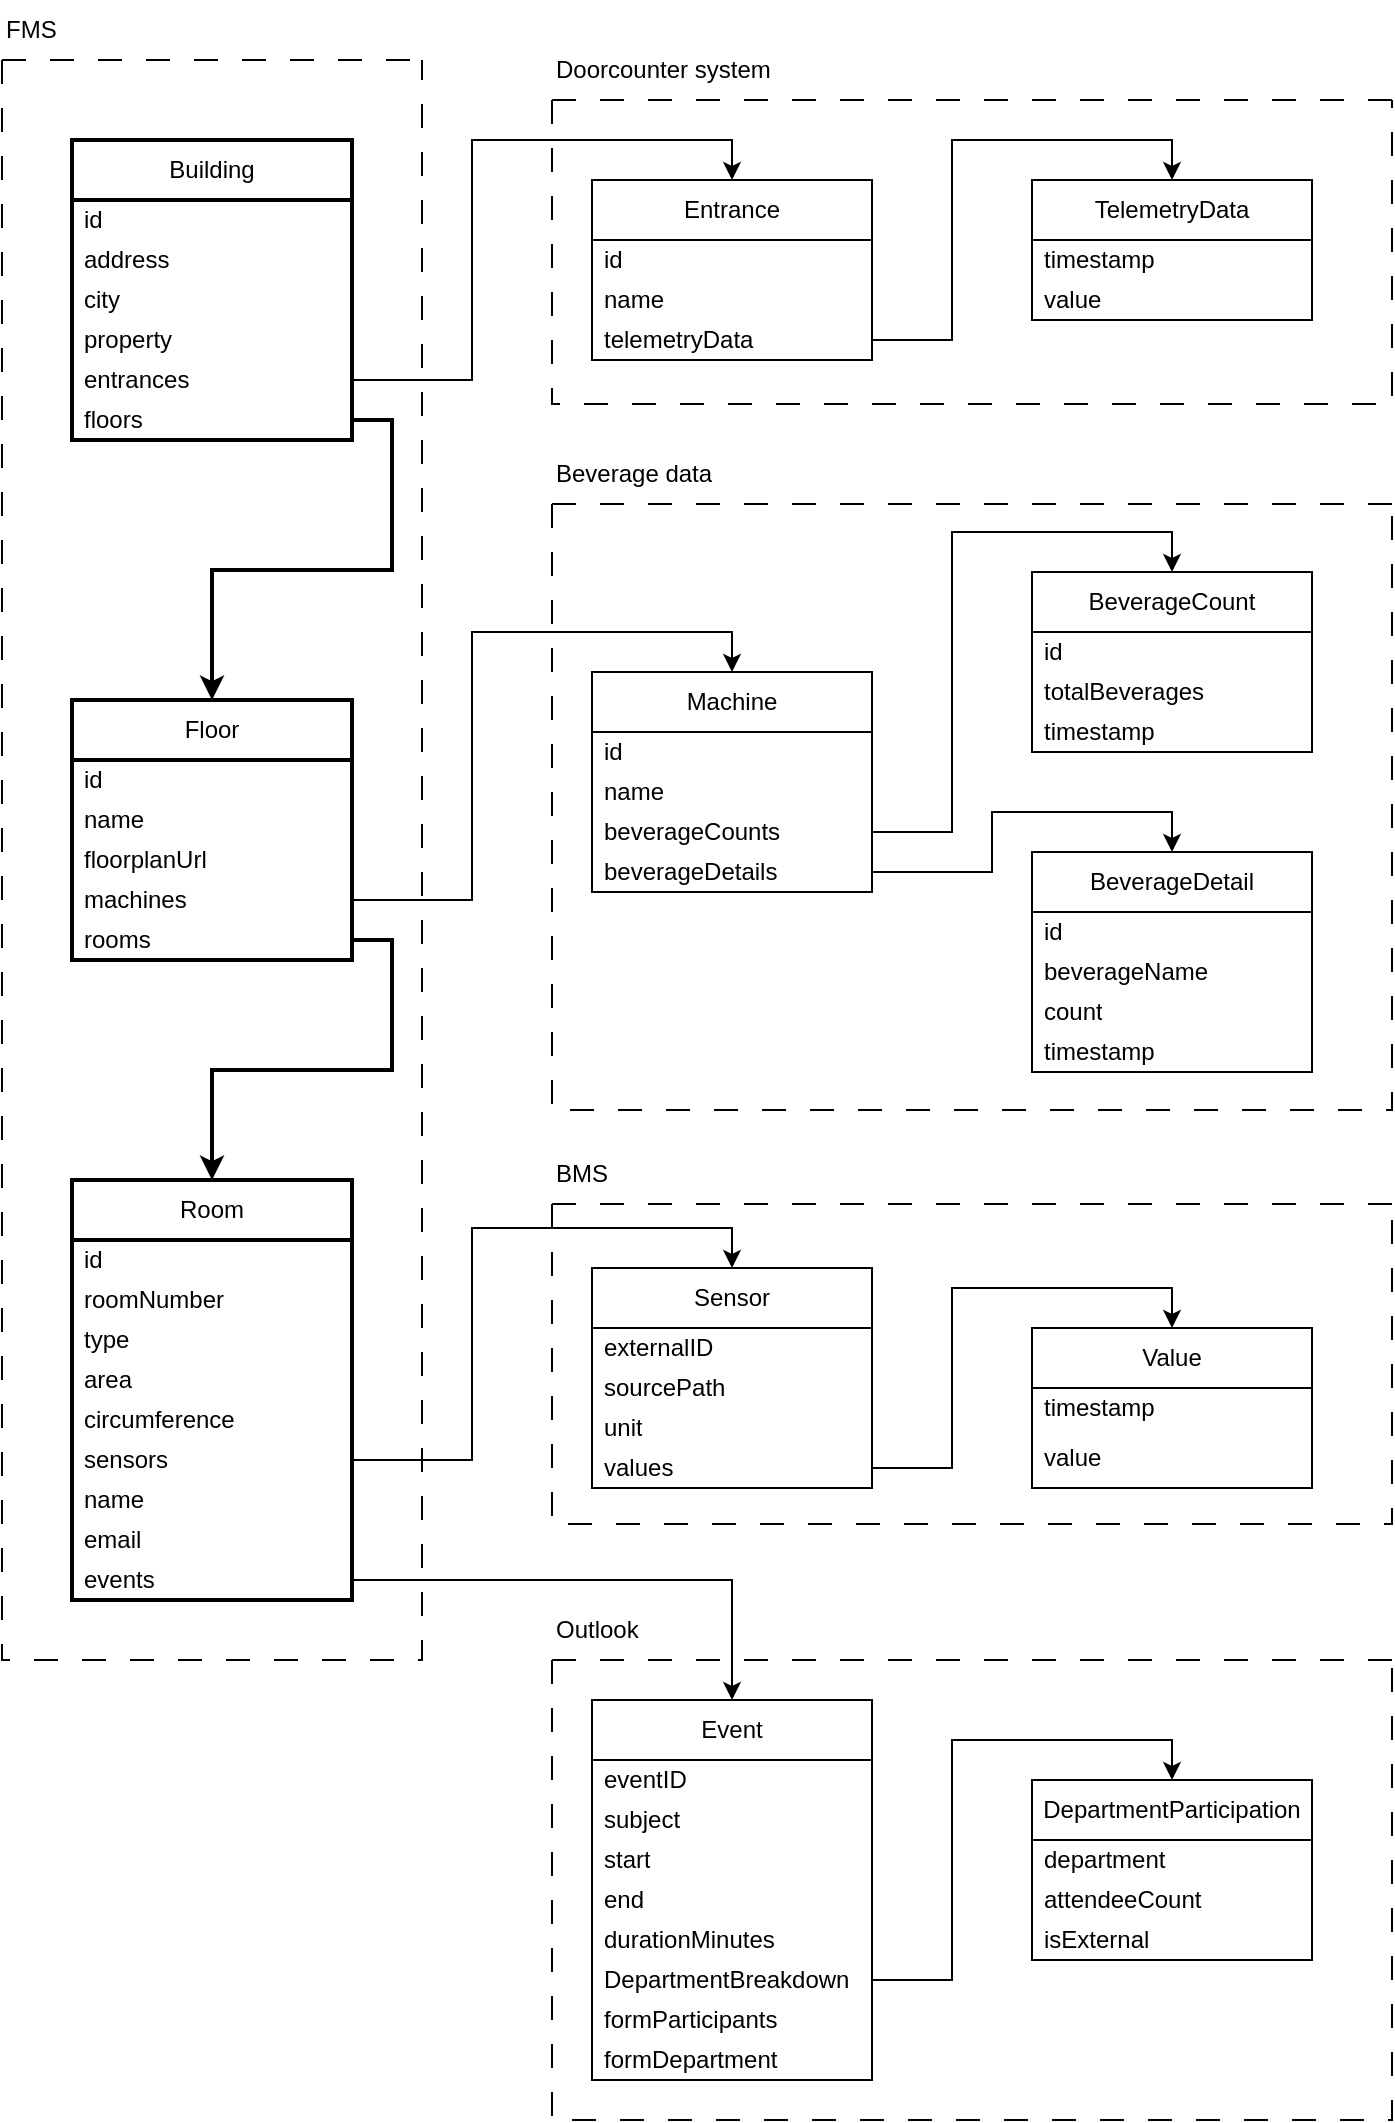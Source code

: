 <mxfile version="26.2.14">
  <diagram name="Page-1" id="1vHnSOFSsolLFkFPDEML">
    <mxGraphModel dx="2011" dy="1360" grid="1" gridSize="10" guides="1" tooltips="1" connect="1" arrows="1" fold="1" page="1" pageScale="1" pageWidth="850" pageHeight="1100" math="0" shadow="0">
      <root>
        <mxCell id="0" />
        <mxCell id="1" parent="0" />
        <mxCell id="-uBjy8dpd_TaaiaTpowM-2" value="Room" style="swimlane;fontStyle=0;childLayout=stackLayout;horizontal=1;startSize=30;horizontalStack=0;resizeParent=1;resizeParentMax=0;resizeLast=0;collapsible=1;marginBottom=0;whiteSpace=wrap;html=1;strokeWidth=2;" parent="1" vertex="1">
          <mxGeometry x="80" y="618" width="140" height="210" as="geometry" />
        </mxCell>
        <mxCell id="-uBjy8dpd_TaaiaTpowM-3" value="id" style="text;strokeColor=none;fillColor=none;align=left;verticalAlign=middle;spacingLeft=4;spacingRight=4;overflow=hidden;points=[[0,0.5],[1,0.5]];portConstraint=eastwest;rotatable=0;whiteSpace=wrap;html=1;" parent="-uBjy8dpd_TaaiaTpowM-2" vertex="1">
          <mxGeometry y="30" width="140" height="20" as="geometry" />
        </mxCell>
        <mxCell id="-uBjy8dpd_TaaiaTpowM-4" value="roomNumber" style="text;strokeColor=none;fillColor=none;align=left;verticalAlign=middle;spacingLeft=4;spacingRight=4;overflow=hidden;points=[[0,0.5],[1,0.5]];portConstraint=eastwest;rotatable=0;whiteSpace=wrap;html=1;" parent="-uBjy8dpd_TaaiaTpowM-2" vertex="1">
          <mxGeometry y="50" width="140" height="20" as="geometry" />
        </mxCell>
        <mxCell id="-uBjy8dpd_TaaiaTpowM-5" value="type" style="text;strokeColor=none;fillColor=none;align=left;verticalAlign=middle;spacingLeft=4;spacingRight=4;overflow=hidden;points=[[0,0.5],[1,0.5]];portConstraint=eastwest;rotatable=0;whiteSpace=wrap;html=1;" parent="-uBjy8dpd_TaaiaTpowM-2" vertex="1">
          <mxGeometry y="70" width="140" height="20" as="geometry" />
        </mxCell>
        <mxCell id="-uBjy8dpd_TaaiaTpowM-6" value="area" style="text;strokeColor=none;fillColor=none;align=left;verticalAlign=middle;spacingLeft=4;spacingRight=4;overflow=hidden;points=[[0,0.5],[1,0.5]];portConstraint=eastwest;rotatable=0;whiteSpace=wrap;html=1;" parent="-uBjy8dpd_TaaiaTpowM-2" vertex="1">
          <mxGeometry y="90" width="140" height="20" as="geometry" />
        </mxCell>
        <mxCell id="-uBjy8dpd_TaaiaTpowM-7" value="circumference" style="text;strokeColor=none;fillColor=none;align=left;verticalAlign=middle;spacingLeft=4;spacingRight=4;overflow=hidden;points=[[0,0.5],[1,0.5]];portConstraint=eastwest;rotatable=0;whiteSpace=wrap;html=1;" parent="-uBjy8dpd_TaaiaTpowM-2" vertex="1">
          <mxGeometry y="110" width="140" height="20" as="geometry" />
        </mxCell>
        <mxCell id="-uBjy8dpd_TaaiaTpowM-25" value="sensors" style="text;strokeColor=none;fillColor=none;align=left;verticalAlign=middle;spacingLeft=4;spacingRight=4;overflow=hidden;points=[[0,0.5],[1,0.5]];portConstraint=eastwest;rotatable=0;whiteSpace=wrap;html=1;" parent="-uBjy8dpd_TaaiaTpowM-2" vertex="1">
          <mxGeometry y="130" width="140" height="20" as="geometry" />
        </mxCell>
        <mxCell id="-uBjy8dpd_TaaiaTpowM-66" value="name" style="text;strokeColor=none;fillColor=none;align=left;verticalAlign=middle;spacingLeft=4;spacingRight=4;overflow=hidden;points=[[0,0.5],[1,0.5]];portConstraint=eastwest;rotatable=0;whiteSpace=wrap;html=1;" parent="-uBjy8dpd_TaaiaTpowM-2" vertex="1">
          <mxGeometry y="150" width="140" height="20" as="geometry" />
        </mxCell>
        <mxCell id="-uBjy8dpd_TaaiaTpowM-67" value="email" style="text;strokeColor=none;fillColor=none;align=left;verticalAlign=middle;spacingLeft=4;spacingRight=4;overflow=hidden;points=[[0,0.5],[1,0.5]];portConstraint=eastwest;rotatable=0;whiteSpace=wrap;html=1;" parent="-uBjy8dpd_TaaiaTpowM-2" vertex="1">
          <mxGeometry y="170" width="140" height="20" as="geometry" />
        </mxCell>
        <mxCell id="-uBjy8dpd_TaaiaTpowM-68" value="events" style="text;strokeColor=none;fillColor=none;align=left;verticalAlign=middle;spacingLeft=4;spacingRight=4;overflow=hidden;points=[[0,0.5],[1,0.5]];portConstraint=eastwest;rotatable=0;whiteSpace=wrap;html=1;" parent="-uBjy8dpd_TaaiaTpowM-2" vertex="1">
          <mxGeometry y="190" width="140" height="20" as="geometry" />
        </mxCell>
        <mxCell id="-uBjy8dpd_TaaiaTpowM-8" value="Floor" style="swimlane;fontStyle=0;childLayout=stackLayout;horizontal=1;startSize=30;horizontalStack=0;resizeParent=1;resizeParentMax=0;resizeLast=0;collapsible=1;marginBottom=0;whiteSpace=wrap;html=1;strokeWidth=2;" parent="1" vertex="1">
          <mxGeometry x="80" y="378" width="140" height="130" as="geometry" />
        </mxCell>
        <mxCell id="-uBjy8dpd_TaaiaTpowM-9" value="id" style="text;strokeColor=none;fillColor=none;align=left;verticalAlign=middle;spacingLeft=4;spacingRight=4;overflow=hidden;points=[[0,0.5],[1,0.5]];portConstraint=eastwest;rotatable=0;whiteSpace=wrap;html=1;" parent="-uBjy8dpd_TaaiaTpowM-8" vertex="1">
          <mxGeometry y="30" width="140" height="20" as="geometry" />
        </mxCell>
        <mxCell id="-uBjy8dpd_TaaiaTpowM-10" value="name" style="text;strokeColor=none;fillColor=none;align=left;verticalAlign=middle;spacingLeft=4;spacingRight=4;overflow=hidden;points=[[0,0.5],[1,0.5]];portConstraint=eastwest;rotatable=0;whiteSpace=wrap;html=1;" parent="-uBjy8dpd_TaaiaTpowM-8" vertex="1">
          <mxGeometry y="50" width="140" height="20" as="geometry" />
        </mxCell>
        <mxCell id="-uBjy8dpd_TaaiaTpowM-12" value="floorplanUrl" style="text;strokeColor=none;fillColor=none;align=left;verticalAlign=middle;spacingLeft=4;spacingRight=4;overflow=hidden;points=[[0,0.5],[1,0.5]];portConstraint=eastwest;rotatable=0;whiteSpace=wrap;html=1;" parent="-uBjy8dpd_TaaiaTpowM-8" vertex="1">
          <mxGeometry y="70" width="140" height="20" as="geometry" />
        </mxCell>
        <mxCell id="-uBjy8dpd_TaaiaTpowM-38" value="machines" style="text;strokeColor=none;fillColor=none;align=left;verticalAlign=middle;spacingLeft=4;spacingRight=4;overflow=hidden;points=[[0,0.5],[1,0.5]];portConstraint=eastwest;rotatable=0;whiteSpace=wrap;html=1;" parent="-uBjy8dpd_TaaiaTpowM-8" vertex="1">
          <mxGeometry y="90" width="140" height="20" as="geometry" />
        </mxCell>
        <mxCell id="-uBjy8dpd_TaaiaTpowM-11" value="rooms" style="text;strokeColor=none;fillColor=none;align=left;verticalAlign=middle;spacingLeft=4;spacingRight=4;overflow=hidden;points=[[0,0.5],[1,0.5]];portConstraint=eastwest;rotatable=0;whiteSpace=wrap;html=1;" parent="-uBjy8dpd_TaaiaTpowM-8" vertex="1">
          <mxGeometry y="110" width="140" height="20" as="geometry" />
        </mxCell>
        <mxCell id="-uBjy8dpd_TaaiaTpowM-13" style="edgeStyle=orthogonalEdgeStyle;rounded=0;orthogonalLoop=1;jettySize=auto;html=1;entryX=0.5;entryY=0;entryDx=0;entryDy=0;exitX=1;exitY=0.5;exitDx=0;exitDy=0;strokeWidth=2;" parent="1" source="-uBjy8dpd_TaaiaTpowM-11" target="-uBjy8dpd_TaaiaTpowM-2" edge="1">
          <mxGeometry relative="1" as="geometry" />
        </mxCell>
        <mxCell id="-uBjy8dpd_TaaiaTpowM-14" value="Building" style="swimlane;fontStyle=0;childLayout=stackLayout;horizontal=1;startSize=30;horizontalStack=0;resizeParent=1;resizeParentMax=0;resizeLast=0;collapsible=1;marginBottom=0;whiteSpace=wrap;html=1;strokeWidth=2;" parent="1" vertex="1">
          <mxGeometry x="80" y="98" width="140" height="150" as="geometry" />
        </mxCell>
        <mxCell id="-uBjy8dpd_TaaiaTpowM-15" value="id" style="text;strokeColor=none;fillColor=none;align=left;verticalAlign=middle;spacingLeft=4;spacingRight=4;overflow=hidden;points=[[0,0.5],[1,0.5]];portConstraint=eastwest;rotatable=0;whiteSpace=wrap;html=1;spacing=2;" parent="-uBjy8dpd_TaaiaTpowM-14" vertex="1">
          <mxGeometry y="30" width="140" height="20" as="geometry" />
        </mxCell>
        <mxCell id="-uBjy8dpd_TaaiaTpowM-16" value="address" style="text;strokeColor=none;fillColor=none;align=left;verticalAlign=middle;spacingLeft=4;spacingRight=4;overflow=hidden;points=[[0,0.5],[1,0.5]];portConstraint=eastwest;rotatable=0;whiteSpace=wrap;html=1;" parent="-uBjy8dpd_TaaiaTpowM-14" vertex="1">
          <mxGeometry y="50" width="140" height="20" as="geometry" />
        </mxCell>
        <mxCell id="-uBjy8dpd_TaaiaTpowM-17" value="city" style="text;strokeColor=none;fillColor=none;align=left;verticalAlign=middle;spacingLeft=4;spacingRight=4;overflow=hidden;points=[[0,0.5],[1,0.5]];portConstraint=eastwest;rotatable=0;whiteSpace=wrap;html=1;" parent="-uBjy8dpd_TaaiaTpowM-14" vertex="1">
          <mxGeometry y="70" width="140" height="20" as="geometry" />
        </mxCell>
        <mxCell id="-uBjy8dpd_TaaiaTpowM-18" value="property" style="text;strokeColor=none;fillColor=none;align=left;verticalAlign=middle;spacingLeft=4;spacingRight=4;overflow=hidden;points=[[0,0.5],[1,0.5]];portConstraint=eastwest;rotatable=0;whiteSpace=wrap;html=1;" parent="-uBjy8dpd_TaaiaTpowM-14" vertex="1">
          <mxGeometry y="90" width="140" height="20" as="geometry" />
        </mxCell>
        <mxCell id="-uBjy8dpd_TaaiaTpowM-55" value="entrances" style="text;strokeColor=none;fillColor=none;align=left;verticalAlign=middle;spacingLeft=4;spacingRight=4;overflow=hidden;points=[[0,0.5],[1,0.5]];portConstraint=eastwest;rotatable=0;whiteSpace=wrap;html=1;" parent="-uBjy8dpd_TaaiaTpowM-14" vertex="1">
          <mxGeometry y="110" width="140" height="20" as="geometry" />
        </mxCell>
        <mxCell id="-uBjy8dpd_TaaiaTpowM-19" value="floors" style="text;strokeColor=none;fillColor=none;align=left;verticalAlign=middle;spacingLeft=4;spacingRight=4;overflow=hidden;points=[[0,0.5],[1,0.5]];portConstraint=eastwest;rotatable=0;whiteSpace=wrap;html=1;" parent="-uBjy8dpd_TaaiaTpowM-14" vertex="1">
          <mxGeometry y="130" width="140" height="20" as="geometry" />
        </mxCell>
        <mxCell id="-uBjy8dpd_TaaiaTpowM-20" style="edgeStyle=orthogonalEdgeStyle;rounded=0;orthogonalLoop=1;jettySize=auto;html=1;entryX=0.5;entryY=0;entryDx=0;entryDy=0;exitX=1;exitY=0.5;exitDx=0;exitDy=0;strokeWidth=2;" parent="1" source="-uBjy8dpd_TaaiaTpowM-19" target="-uBjy8dpd_TaaiaTpowM-8" edge="1">
          <mxGeometry relative="1" as="geometry" />
        </mxCell>
        <mxCell id="-uBjy8dpd_TaaiaTpowM-26" style="edgeStyle=orthogonalEdgeStyle;rounded=0;orthogonalLoop=1;jettySize=auto;html=1;entryX=0.5;entryY=0;entryDx=0;entryDy=0;" parent="1" source="-uBjy8dpd_TaaiaTpowM-25" target="-uBjy8dpd_TaaiaTpowM-21" edge="1">
          <mxGeometry relative="1" as="geometry" />
        </mxCell>
        <mxCell id="-uBjy8dpd_TaaiaTpowM-39" style="edgeStyle=orthogonalEdgeStyle;rounded=0;orthogonalLoop=1;jettySize=auto;html=1;entryX=0.5;entryY=0;entryDx=0;entryDy=0;" parent="1" source="-uBjy8dpd_TaaiaTpowM-38" target="-uBjy8dpd_TaaiaTpowM-33" edge="1">
          <mxGeometry relative="1" as="geometry" />
        </mxCell>
        <mxCell id="-uBjy8dpd_TaaiaTpowM-51" value="Entrance" style="swimlane;fontStyle=0;childLayout=stackLayout;horizontal=1;startSize=30;horizontalStack=0;resizeParent=1;resizeParentMax=0;resizeLast=0;collapsible=1;marginBottom=0;whiteSpace=wrap;html=1;" parent="1" vertex="1">
          <mxGeometry x="340" y="118" width="140" height="90" as="geometry" />
        </mxCell>
        <mxCell id="-uBjy8dpd_TaaiaTpowM-52" value="id" style="text;strokeColor=none;fillColor=none;align=left;verticalAlign=middle;spacingLeft=4;spacingRight=4;overflow=hidden;points=[[0,0.5],[1,0.5]];portConstraint=eastwest;rotatable=0;whiteSpace=wrap;html=1;" parent="-uBjy8dpd_TaaiaTpowM-51" vertex="1">
          <mxGeometry y="30" width="140" height="20" as="geometry" />
        </mxCell>
        <mxCell id="-uBjy8dpd_TaaiaTpowM-53" value="name" style="text;strokeColor=none;fillColor=none;align=left;verticalAlign=middle;spacingLeft=4;spacingRight=4;overflow=hidden;points=[[0,0.5],[1,0.5]];portConstraint=eastwest;rotatable=0;whiteSpace=wrap;html=1;" parent="-uBjy8dpd_TaaiaTpowM-51" vertex="1">
          <mxGeometry y="50" width="140" height="20" as="geometry" />
        </mxCell>
        <mxCell id="-uBjy8dpd_TaaiaTpowM-54" value="telemetryData" style="text;strokeColor=none;fillColor=none;align=left;verticalAlign=middle;spacingLeft=4;spacingRight=4;overflow=hidden;points=[[0,0.5],[1,0.5]];portConstraint=eastwest;rotatable=0;whiteSpace=wrap;html=1;" parent="-uBjy8dpd_TaaiaTpowM-51" vertex="1">
          <mxGeometry y="70" width="140" height="20" as="geometry" />
        </mxCell>
        <mxCell id="-uBjy8dpd_TaaiaTpowM-56" style="edgeStyle=orthogonalEdgeStyle;rounded=0;orthogonalLoop=1;jettySize=auto;html=1;entryX=0.5;entryY=0;entryDx=0;entryDy=0;" parent="1" source="-uBjy8dpd_TaaiaTpowM-55" target="-uBjy8dpd_TaaiaTpowM-51" edge="1">
          <mxGeometry relative="1" as="geometry" />
        </mxCell>
        <mxCell id="-uBjy8dpd_TaaiaTpowM-57" value="TelemetryData" style="swimlane;fontStyle=0;childLayout=stackLayout;horizontal=1;startSize=30;horizontalStack=0;resizeParent=1;resizeParentMax=0;resizeLast=0;collapsible=1;marginBottom=0;whiteSpace=wrap;html=1;" parent="1" vertex="1">
          <mxGeometry x="560" y="118" width="140" height="70" as="geometry" />
        </mxCell>
        <mxCell id="-uBjy8dpd_TaaiaTpowM-58" value="timestamp" style="text;strokeColor=none;fillColor=none;align=left;verticalAlign=middle;spacingLeft=4;spacingRight=4;overflow=hidden;points=[[0,0.5],[1,0.5]];portConstraint=eastwest;rotatable=0;whiteSpace=wrap;html=1;" parent="-uBjy8dpd_TaaiaTpowM-57" vertex="1">
          <mxGeometry y="30" width="140" height="20" as="geometry" />
        </mxCell>
        <mxCell id="-uBjy8dpd_TaaiaTpowM-59" value="value" style="text;strokeColor=none;fillColor=none;align=left;verticalAlign=middle;spacingLeft=4;spacingRight=4;overflow=hidden;points=[[0,0.5],[1,0.5]];portConstraint=eastwest;rotatable=0;whiteSpace=wrap;html=1;" parent="-uBjy8dpd_TaaiaTpowM-57" vertex="1">
          <mxGeometry y="50" width="140" height="20" as="geometry" />
        </mxCell>
        <mxCell id="-uBjy8dpd_TaaiaTpowM-61" style="edgeStyle=orthogonalEdgeStyle;rounded=0;orthogonalLoop=1;jettySize=auto;html=1;entryX=0.5;entryY=0;entryDx=0;entryDy=0;" parent="1" source="-uBjy8dpd_TaaiaTpowM-54" target="-uBjy8dpd_TaaiaTpowM-57" edge="1">
          <mxGeometry relative="1" as="geometry" />
        </mxCell>
        <mxCell id="-uBjy8dpd_TaaiaTpowM-62" value="Event" style="swimlane;fontStyle=0;childLayout=stackLayout;horizontal=1;startSize=30;horizontalStack=0;resizeParent=1;resizeParentMax=0;resizeLast=0;collapsible=1;marginBottom=0;whiteSpace=wrap;html=1;" parent="1" vertex="1">
          <mxGeometry x="340" y="878" width="140" height="190" as="geometry" />
        </mxCell>
        <mxCell id="-uBjy8dpd_TaaiaTpowM-63" value="eventID" style="text;strokeColor=none;fillColor=none;align=left;verticalAlign=middle;spacingLeft=4;spacingRight=4;overflow=hidden;points=[[0,0.5],[1,0.5]];portConstraint=eastwest;rotatable=0;whiteSpace=wrap;html=1;" parent="-uBjy8dpd_TaaiaTpowM-62" vertex="1">
          <mxGeometry y="30" width="140" height="20" as="geometry" />
        </mxCell>
        <mxCell id="-uBjy8dpd_TaaiaTpowM-64" value="subject" style="text;strokeColor=none;fillColor=none;align=left;verticalAlign=middle;spacingLeft=4;spacingRight=4;overflow=hidden;points=[[0,0.5],[1,0.5]];portConstraint=eastwest;rotatable=0;whiteSpace=wrap;html=1;" parent="-uBjy8dpd_TaaiaTpowM-62" vertex="1">
          <mxGeometry y="50" width="140" height="20" as="geometry" />
        </mxCell>
        <mxCell id="-uBjy8dpd_TaaiaTpowM-65" value="start" style="text;strokeColor=none;fillColor=none;align=left;verticalAlign=middle;spacingLeft=4;spacingRight=4;overflow=hidden;points=[[0,0.5],[1,0.5]];portConstraint=eastwest;rotatable=0;whiteSpace=wrap;html=1;" parent="-uBjy8dpd_TaaiaTpowM-62" vertex="1">
          <mxGeometry y="70" width="140" height="20" as="geometry" />
        </mxCell>
        <mxCell id="-uBjy8dpd_TaaiaTpowM-73" value="end" style="text;strokeColor=none;fillColor=none;align=left;verticalAlign=middle;spacingLeft=4;spacingRight=4;overflow=hidden;points=[[0,0.5],[1,0.5]];portConstraint=eastwest;rotatable=0;whiteSpace=wrap;html=1;" parent="-uBjy8dpd_TaaiaTpowM-62" vertex="1">
          <mxGeometry y="90" width="140" height="20" as="geometry" />
        </mxCell>
        <mxCell id="-uBjy8dpd_TaaiaTpowM-72" value="durationMinutes" style="text;strokeColor=none;fillColor=none;align=left;verticalAlign=middle;spacingLeft=4;spacingRight=4;overflow=hidden;points=[[0,0.5],[1,0.5]];portConstraint=eastwest;rotatable=0;whiteSpace=wrap;html=1;" parent="-uBjy8dpd_TaaiaTpowM-62" vertex="1">
          <mxGeometry y="110" width="140" height="20" as="geometry" />
        </mxCell>
        <mxCell id="-uBjy8dpd_TaaiaTpowM-71" value="DepartmentBreakdown&lt;span style=&quot;white-space: pre;&quot;&gt;&#x9;&lt;/span&gt;&lt;span style=&quot;white-space: pre;&quot;&gt;&#x9;&lt;/span&gt;&lt;span style=&quot;white-space: pre;&quot;&gt;&#x9;&lt;/span&gt;" style="text;strokeColor=none;fillColor=none;align=left;verticalAlign=middle;spacingLeft=4;spacingRight=4;overflow=hidden;points=[[0,0.5],[1,0.5]];portConstraint=eastwest;rotatable=0;whiteSpace=wrap;html=1;" parent="-uBjy8dpd_TaaiaTpowM-62" vertex="1">
          <mxGeometry y="130" width="140" height="20" as="geometry" />
        </mxCell>
        <mxCell id="-uBjy8dpd_TaaiaTpowM-70" value="formParticipants" style="text;strokeColor=none;fillColor=none;align=left;verticalAlign=middle;spacingLeft=4;spacingRight=4;overflow=hidden;points=[[0,0.5],[1,0.5]];portConstraint=eastwest;rotatable=0;whiteSpace=wrap;html=1;" parent="-uBjy8dpd_TaaiaTpowM-62" vertex="1">
          <mxGeometry y="150" width="140" height="20" as="geometry" />
        </mxCell>
        <mxCell id="-uBjy8dpd_TaaiaTpowM-74" value="formDepartment" style="text;strokeColor=none;fillColor=none;align=left;verticalAlign=middle;spacingLeft=4;spacingRight=4;overflow=hidden;points=[[0,0.5],[1,0.5]];portConstraint=eastwest;rotatable=0;whiteSpace=wrap;html=1;" parent="-uBjy8dpd_TaaiaTpowM-62" vertex="1">
          <mxGeometry y="170" width="140" height="20" as="geometry" />
        </mxCell>
        <mxCell id="-uBjy8dpd_TaaiaTpowM-69" style="edgeStyle=orthogonalEdgeStyle;rounded=0;orthogonalLoop=1;jettySize=auto;html=1;entryX=0.5;entryY=0;entryDx=0;entryDy=0;" parent="1" source="-uBjy8dpd_TaaiaTpowM-68" target="-uBjy8dpd_TaaiaTpowM-62" edge="1">
          <mxGeometry relative="1" as="geometry" />
        </mxCell>
        <mxCell id="-uBjy8dpd_TaaiaTpowM-75" value="DepartmentParticipation" style="swimlane;fontStyle=0;childLayout=stackLayout;horizontal=1;startSize=30;horizontalStack=0;resizeParent=1;resizeParentMax=0;resizeLast=0;collapsible=1;marginBottom=0;whiteSpace=wrap;html=1;" parent="1" vertex="1">
          <mxGeometry x="560" y="918" width="140" height="90" as="geometry" />
        </mxCell>
        <mxCell id="-uBjy8dpd_TaaiaTpowM-76" value="department" style="text;strokeColor=none;fillColor=none;align=left;verticalAlign=middle;spacingLeft=4;spacingRight=4;overflow=hidden;points=[[0,0.5],[1,0.5]];portConstraint=eastwest;rotatable=0;whiteSpace=wrap;html=1;" parent="-uBjy8dpd_TaaiaTpowM-75" vertex="1">
          <mxGeometry y="30" width="140" height="20" as="geometry" />
        </mxCell>
        <mxCell id="-uBjy8dpd_TaaiaTpowM-77" value="attendeeCount" style="text;strokeColor=none;fillColor=none;align=left;verticalAlign=middle;spacingLeft=4;spacingRight=4;overflow=hidden;points=[[0,0.5],[1,0.5]];portConstraint=eastwest;rotatable=0;whiteSpace=wrap;html=1;" parent="-uBjy8dpd_TaaiaTpowM-75" vertex="1">
          <mxGeometry y="50" width="140" height="20" as="geometry" />
        </mxCell>
        <mxCell id="-uBjy8dpd_TaaiaTpowM-78" value="isExternal" style="text;strokeColor=none;fillColor=none;align=left;verticalAlign=middle;spacingLeft=4;spacingRight=4;overflow=hidden;points=[[0,0.5],[1,0.5]];portConstraint=eastwest;rotatable=0;whiteSpace=wrap;html=1;" parent="-uBjy8dpd_TaaiaTpowM-75" vertex="1">
          <mxGeometry y="70" width="140" height="20" as="geometry" />
        </mxCell>
        <mxCell id="-uBjy8dpd_TaaiaTpowM-79" style="edgeStyle=orthogonalEdgeStyle;rounded=0;orthogonalLoop=1;jettySize=auto;html=1;entryX=0.5;entryY=0;entryDx=0;entryDy=0;" parent="1" source="-uBjy8dpd_TaaiaTpowM-71" target="-uBjy8dpd_TaaiaTpowM-75" edge="1">
          <mxGeometry relative="1" as="geometry" />
        </mxCell>
        <mxCell id="5pn5844G3AZOIJAPQa10-1" value="" style="swimlane;startSize=0;dashed=1;dashPattern=12 12;" vertex="1" parent="1">
          <mxGeometry x="45" y="58" width="210" height="800" as="geometry" />
        </mxCell>
        <mxCell id="5pn5844G3AZOIJAPQa10-2" value="FMS" style="text;html=1;align=left;verticalAlign=middle;whiteSpace=wrap;rounded=0;" vertex="1" parent="1">
          <mxGeometry x="45" y="28" width="60" height="30" as="geometry" />
        </mxCell>
        <mxCell id="5pn5844G3AZOIJAPQa10-3" value="" style="swimlane;startSize=0;dashed=1;dashPattern=12 12;" vertex="1" parent="1">
          <mxGeometry x="320" y="78" width="420" height="152" as="geometry" />
        </mxCell>
        <mxCell id="5pn5844G3AZOIJAPQa10-4" value="Doorcounter system" style="text;html=1;align=left;verticalAlign=middle;whiteSpace=wrap;rounded=0;" vertex="1" parent="1">
          <mxGeometry x="320" y="48" width="130" height="30" as="geometry" />
        </mxCell>
        <mxCell id="5pn5844G3AZOIJAPQa10-5" value="" style="swimlane;startSize=0;dashed=1;dashPattern=12 12;" vertex="1" parent="1">
          <mxGeometry x="320" y="280" width="420" height="303" as="geometry" />
        </mxCell>
        <mxCell id="-uBjy8dpd_TaaiaTpowM-44" value="BeverageDetail" style="swimlane;fontStyle=0;childLayout=stackLayout;horizontal=1;startSize=30;horizontalStack=0;resizeParent=1;resizeParentMax=0;resizeLast=0;collapsible=1;marginBottom=0;whiteSpace=wrap;html=1;" parent="5pn5844G3AZOIJAPQa10-5" vertex="1">
          <mxGeometry x="240" y="174" width="140" height="110" as="geometry" />
        </mxCell>
        <mxCell id="-uBjy8dpd_TaaiaTpowM-45" value="id" style="text;strokeColor=none;fillColor=none;align=left;verticalAlign=middle;spacingLeft=4;spacingRight=4;overflow=hidden;points=[[0,0.5],[1,0.5]];portConstraint=eastwest;rotatable=0;whiteSpace=wrap;html=1;" parent="-uBjy8dpd_TaaiaTpowM-44" vertex="1">
          <mxGeometry y="30" width="140" height="20" as="geometry" />
        </mxCell>
        <mxCell id="-uBjy8dpd_TaaiaTpowM-46" value="beverageName" style="text;strokeColor=none;fillColor=none;align=left;verticalAlign=middle;spacingLeft=4;spacingRight=4;overflow=hidden;points=[[0,0.5],[1,0.5]];portConstraint=eastwest;rotatable=0;whiteSpace=wrap;html=1;" parent="-uBjy8dpd_TaaiaTpowM-44" vertex="1">
          <mxGeometry y="50" width="140" height="20" as="geometry" />
        </mxCell>
        <mxCell id="-uBjy8dpd_TaaiaTpowM-47" value="count" style="text;strokeColor=none;fillColor=none;align=left;verticalAlign=middle;spacingLeft=4;spacingRight=4;overflow=hidden;points=[[0,0.5],[1,0.5]];portConstraint=eastwest;rotatable=0;whiteSpace=wrap;html=1;" parent="-uBjy8dpd_TaaiaTpowM-44" vertex="1">
          <mxGeometry y="70" width="140" height="20" as="geometry" />
        </mxCell>
        <mxCell id="-uBjy8dpd_TaaiaTpowM-48" value="timestamp" style="text;strokeColor=none;fillColor=none;align=left;verticalAlign=middle;spacingLeft=4;spacingRight=4;overflow=hidden;points=[[0,0.5],[1,0.5]];portConstraint=eastwest;rotatable=0;whiteSpace=wrap;html=1;" parent="-uBjy8dpd_TaaiaTpowM-44" vertex="1">
          <mxGeometry y="90" width="140" height="20" as="geometry" />
        </mxCell>
        <mxCell id="-uBjy8dpd_TaaiaTpowM-33" value="Machine" style="swimlane;fontStyle=0;childLayout=stackLayout;horizontal=1;startSize=30;horizontalStack=0;resizeParent=1;resizeParentMax=0;resizeLast=0;collapsible=1;marginBottom=0;whiteSpace=wrap;html=1;" parent="5pn5844G3AZOIJAPQa10-5" vertex="1">
          <mxGeometry x="20" y="84" width="140" height="110" as="geometry" />
        </mxCell>
        <mxCell id="-uBjy8dpd_TaaiaTpowM-34" value="id" style="text;strokeColor=none;fillColor=none;align=left;verticalAlign=middle;spacingLeft=4;spacingRight=4;overflow=hidden;points=[[0,0.5],[1,0.5]];portConstraint=eastwest;rotatable=0;whiteSpace=wrap;html=1;" parent="-uBjy8dpd_TaaiaTpowM-33" vertex="1">
          <mxGeometry y="30" width="140" height="20" as="geometry" />
        </mxCell>
        <mxCell id="-uBjy8dpd_TaaiaTpowM-35" value="name" style="text;strokeColor=none;fillColor=none;align=left;verticalAlign=middle;spacingLeft=4;spacingRight=4;overflow=hidden;points=[[0,0.5],[1,0.5]];portConstraint=eastwest;rotatable=0;whiteSpace=wrap;html=1;" parent="-uBjy8dpd_TaaiaTpowM-33" vertex="1">
          <mxGeometry y="50" width="140" height="20" as="geometry" />
        </mxCell>
        <mxCell id="-uBjy8dpd_TaaiaTpowM-36" value="beverageCounts" style="text;strokeColor=none;fillColor=none;align=left;verticalAlign=middle;spacingLeft=4;spacingRight=4;overflow=hidden;points=[[0,0.5],[1,0.5]];portConstraint=eastwest;rotatable=0;whiteSpace=wrap;html=1;" parent="-uBjy8dpd_TaaiaTpowM-33" vertex="1">
          <mxGeometry y="70" width="140" height="20" as="geometry" />
        </mxCell>
        <mxCell id="-uBjy8dpd_TaaiaTpowM-37" value="beverageDetails" style="text;strokeColor=none;fillColor=none;align=left;verticalAlign=middle;spacingLeft=4;spacingRight=4;overflow=hidden;points=[[0,0.5],[1,0.5]];portConstraint=eastwest;rotatable=0;whiteSpace=wrap;html=1;" parent="-uBjy8dpd_TaaiaTpowM-33" vertex="1">
          <mxGeometry y="90" width="140" height="20" as="geometry" />
        </mxCell>
        <mxCell id="-uBjy8dpd_TaaiaTpowM-50" style="edgeStyle=orthogonalEdgeStyle;rounded=0;orthogonalLoop=1;jettySize=auto;html=1;entryX=0.5;entryY=0;entryDx=0;entryDy=0;" parent="5pn5844G3AZOIJAPQa10-5" source="-uBjy8dpd_TaaiaTpowM-37" target="-uBjy8dpd_TaaiaTpowM-44" edge="1">
          <mxGeometry relative="1" as="geometry">
            <Array as="points">
              <mxPoint x="220" y="184" />
              <mxPoint x="220" y="154" />
              <mxPoint x="310" y="154" />
            </Array>
          </mxGeometry>
        </mxCell>
        <mxCell id="-uBjy8dpd_TaaiaTpowM-40" value="BeverageCount" style="swimlane;fontStyle=0;childLayout=stackLayout;horizontal=1;startSize=30;horizontalStack=0;resizeParent=1;resizeParentMax=0;resizeLast=0;collapsible=1;marginBottom=0;whiteSpace=wrap;html=1;" parent="5pn5844G3AZOIJAPQa10-5" vertex="1">
          <mxGeometry x="240" y="34" width="140" height="90" as="geometry" />
        </mxCell>
        <mxCell id="-uBjy8dpd_TaaiaTpowM-41" value="id" style="text;strokeColor=none;fillColor=none;align=left;verticalAlign=middle;spacingLeft=4;spacingRight=4;overflow=hidden;points=[[0,0.5],[1,0.5]];portConstraint=eastwest;rotatable=0;whiteSpace=wrap;html=1;" parent="-uBjy8dpd_TaaiaTpowM-40" vertex="1">
          <mxGeometry y="30" width="140" height="20" as="geometry" />
        </mxCell>
        <mxCell id="-uBjy8dpd_TaaiaTpowM-42" value="totalBeverages" style="text;strokeColor=none;fillColor=none;align=left;verticalAlign=middle;spacingLeft=4;spacingRight=4;overflow=hidden;points=[[0,0.5],[1,0.5]];portConstraint=eastwest;rotatable=0;whiteSpace=wrap;html=1;" parent="-uBjy8dpd_TaaiaTpowM-40" vertex="1">
          <mxGeometry y="50" width="140" height="20" as="geometry" />
        </mxCell>
        <mxCell id="-uBjy8dpd_TaaiaTpowM-43" value="timestamp" style="text;strokeColor=none;fillColor=none;align=left;verticalAlign=middle;spacingLeft=4;spacingRight=4;overflow=hidden;points=[[0,0.5],[1,0.5]];portConstraint=eastwest;rotatable=0;whiteSpace=wrap;html=1;" parent="-uBjy8dpd_TaaiaTpowM-40" vertex="1">
          <mxGeometry y="70" width="140" height="20" as="geometry" />
        </mxCell>
        <mxCell id="-uBjy8dpd_TaaiaTpowM-49" style="edgeStyle=orthogonalEdgeStyle;rounded=0;orthogonalLoop=1;jettySize=auto;html=1;entryX=0.5;entryY=0;entryDx=0;entryDy=0;" parent="5pn5844G3AZOIJAPQa10-5" source="-uBjy8dpd_TaaiaTpowM-36" target="-uBjy8dpd_TaaiaTpowM-40" edge="1">
          <mxGeometry relative="1" as="geometry">
            <Array as="points">
              <mxPoint x="200" y="164" />
              <mxPoint x="200" y="14" />
              <mxPoint x="310" y="14" />
            </Array>
          </mxGeometry>
        </mxCell>
        <mxCell id="5pn5844G3AZOIJAPQa10-6" value="Beverage data" style="text;html=1;align=left;verticalAlign=middle;whiteSpace=wrap;rounded=0;" vertex="1" parent="1">
          <mxGeometry x="320" y="250" width="130" height="30" as="geometry" />
        </mxCell>
        <mxCell id="5pn5844G3AZOIJAPQa10-7" value="" style="swimlane;startSize=0;dashed=1;dashPattern=12 12;" vertex="1" parent="1">
          <mxGeometry x="320" y="630" width="420" height="160" as="geometry" />
        </mxCell>
        <mxCell id="-uBjy8dpd_TaaiaTpowM-21" value="Sensor" style="swimlane;fontStyle=0;childLayout=stackLayout;horizontal=1;startSize=30;horizontalStack=0;resizeParent=1;resizeParentMax=0;resizeLast=0;collapsible=1;marginBottom=0;whiteSpace=wrap;html=1;" parent="5pn5844G3AZOIJAPQa10-7" vertex="1">
          <mxGeometry x="20" y="32" width="140" height="110" as="geometry" />
        </mxCell>
        <mxCell id="-uBjy8dpd_TaaiaTpowM-22" value="externalID" style="text;strokeColor=none;fillColor=none;align=left;verticalAlign=middle;spacingLeft=4;spacingRight=4;overflow=hidden;points=[[0,0.5],[1,0.5]];portConstraint=eastwest;rotatable=0;whiteSpace=wrap;html=1;" parent="-uBjy8dpd_TaaiaTpowM-21" vertex="1">
          <mxGeometry y="30" width="140" height="20" as="geometry" />
        </mxCell>
        <mxCell id="-uBjy8dpd_TaaiaTpowM-23" value="sourcePath" style="text;strokeColor=none;fillColor=none;align=left;verticalAlign=middle;spacingLeft=4;spacingRight=4;overflow=hidden;points=[[0,0.5],[1,0.5]];portConstraint=eastwest;rotatable=0;whiteSpace=wrap;html=1;" parent="-uBjy8dpd_TaaiaTpowM-21" vertex="1">
          <mxGeometry y="50" width="140" height="20" as="geometry" />
        </mxCell>
        <mxCell id="-uBjy8dpd_TaaiaTpowM-24" value="unit" style="text;strokeColor=none;fillColor=none;align=left;verticalAlign=middle;spacingLeft=4;spacingRight=4;overflow=hidden;points=[[0,0.5],[1,0.5]];portConstraint=eastwest;rotatable=0;whiteSpace=wrap;html=1;" parent="-uBjy8dpd_TaaiaTpowM-21" vertex="1">
          <mxGeometry y="70" width="140" height="20" as="geometry" />
        </mxCell>
        <mxCell id="-uBjy8dpd_TaaiaTpowM-27" value="values" style="text;strokeColor=none;fillColor=none;align=left;verticalAlign=middle;spacingLeft=4;spacingRight=4;overflow=hidden;points=[[0,0.5],[1,0.5]];portConstraint=eastwest;rotatable=0;whiteSpace=wrap;html=1;" parent="-uBjy8dpd_TaaiaTpowM-21" vertex="1">
          <mxGeometry y="90" width="140" height="20" as="geometry" />
        </mxCell>
        <mxCell id="-uBjy8dpd_TaaiaTpowM-28" value="Value" style="swimlane;fontStyle=0;childLayout=stackLayout;horizontal=1;startSize=30;horizontalStack=0;resizeParent=1;resizeParentMax=0;resizeLast=0;collapsible=1;marginBottom=0;whiteSpace=wrap;html=1;" parent="5pn5844G3AZOIJAPQa10-7" vertex="1">
          <mxGeometry x="240" y="62" width="140" height="80" as="geometry" />
        </mxCell>
        <mxCell id="-uBjy8dpd_TaaiaTpowM-29" value="timestamp" style="text;strokeColor=none;fillColor=none;align=left;verticalAlign=middle;spacingLeft=4;spacingRight=4;overflow=hidden;points=[[0,0.5],[1,0.5]];portConstraint=eastwest;rotatable=0;whiteSpace=wrap;html=1;" parent="-uBjy8dpd_TaaiaTpowM-28" vertex="1">
          <mxGeometry y="30" width="140" height="20" as="geometry" />
        </mxCell>
        <mxCell id="-uBjy8dpd_TaaiaTpowM-30" value="value" style="text;strokeColor=none;fillColor=none;align=left;verticalAlign=middle;spacingLeft=4;spacingRight=4;overflow=hidden;points=[[0,0.5],[1,0.5]];portConstraint=eastwest;rotatable=0;whiteSpace=wrap;html=1;" parent="-uBjy8dpd_TaaiaTpowM-28" vertex="1">
          <mxGeometry y="50" width="140" height="30" as="geometry" />
        </mxCell>
        <mxCell id="-uBjy8dpd_TaaiaTpowM-32" style="edgeStyle=orthogonalEdgeStyle;rounded=0;orthogonalLoop=1;jettySize=auto;html=1;entryX=0.5;entryY=0;entryDx=0;entryDy=0;exitX=1;exitY=0.5;exitDx=0;exitDy=0;" parent="5pn5844G3AZOIJAPQa10-7" source="-uBjy8dpd_TaaiaTpowM-27" target="-uBjy8dpd_TaaiaTpowM-28" edge="1">
          <mxGeometry relative="1" as="geometry" />
        </mxCell>
        <mxCell id="5pn5844G3AZOIJAPQa10-8" value="BMS" style="text;html=1;align=left;verticalAlign=middle;whiteSpace=wrap;rounded=0;" vertex="1" parent="1">
          <mxGeometry x="320" y="600" width="130" height="30" as="geometry" />
        </mxCell>
        <mxCell id="5pn5844G3AZOIJAPQa10-9" value="" style="swimlane;startSize=0;dashed=1;dashPattern=12 12;" vertex="1" parent="1">
          <mxGeometry x="320" y="858" width="420" height="230" as="geometry" />
        </mxCell>
        <mxCell id="5pn5844G3AZOIJAPQa10-19" value="Outlook" style="text;html=1;align=left;verticalAlign=middle;whiteSpace=wrap;rounded=0;" vertex="1" parent="1">
          <mxGeometry x="320" y="828" width="130" height="30" as="geometry" />
        </mxCell>
      </root>
    </mxGraphModel>
  </diagram>
</mxfile>
